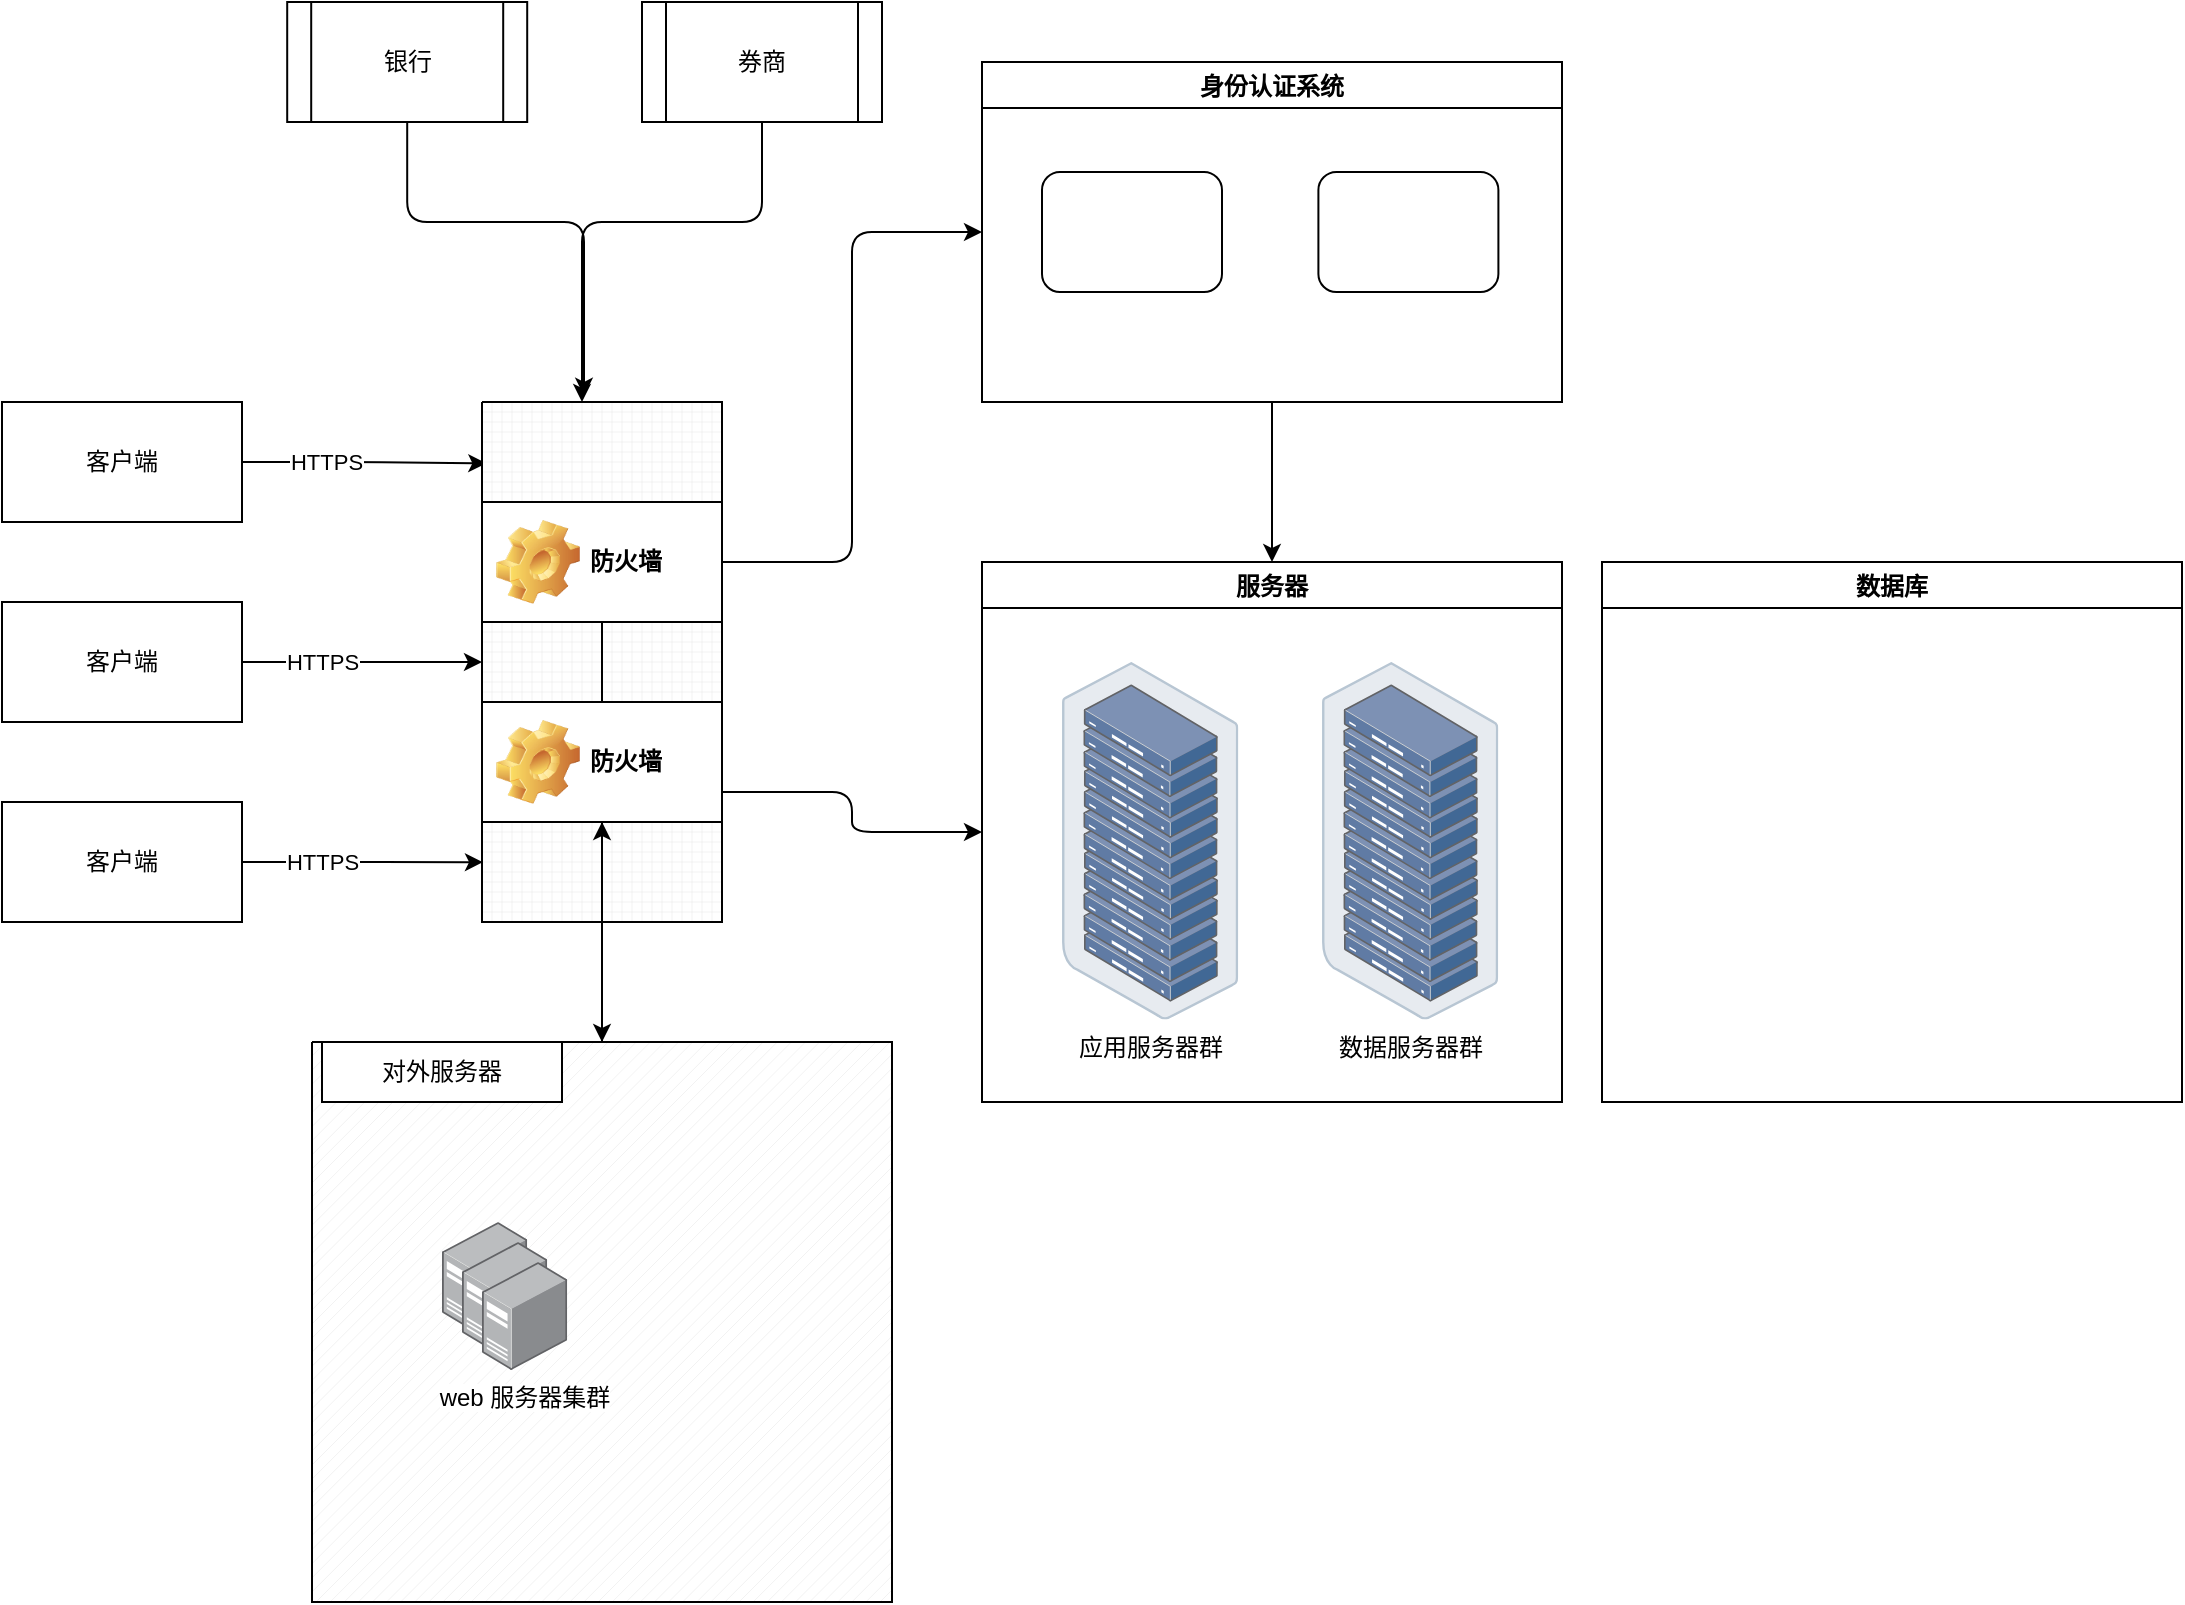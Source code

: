 <mxfile version="14.8.1" type="github">
  <diagram id="QIlp3M_2a8eWJPPPdtfJ" name="Page-1">
    <mxGraphModel dx="2066" dy="2013" grid="1" gridSize="10" guides="1" tooltips="1" connect="1" arrows="1" fold="1" page="1" pageScale="1" pageWidth="1169" pageHeight="827" math="0" shadow="0">
      <root>
        <mxCell id="0" />
        <mxCell id="1" parent="0" />
        <mxCell id="gbrQ8Q_5RzyRVxIBIOyT-1" value="服务器" style="swimlane;" vertex="1" parent="1">
          <mxGeometry x="520" y="240" width="290" height="270" as="geometry">
            <mxRectangle x="490" y="260" width="90" height="23" as="alternateBounds" />
          </mxGeometry>
        </mxCell>
        <mxCell id="gbrQ8Q_5RzyRVxIBIOyT-27" value="应用服务器群" style="points=[];aspect=fixed;html=1;align=center;shadow=0;dashed=0;image;image=img/lib/allied_telesis/storage/Datacenter_Server_Rack.svg;rounded=0;sketch=0;" vertex="1" parent="gbrQ8Q_5RzyRVxIBIOyT-1">
          <mxGeometry x="40" y="50" width="88.2" height="178.8" as="geometry" />
        </mxCell>
        <mxCell id="gbrQ8Q_5RzyRVxIBIOyT-28" value="数据服务器群" style="points=[];aspect=fixed;html=1;align=center;shadow=0;dashed=0;image;image=img/lib/allied_telesis/storage/Datacenter_Server_Rack.svg;rounded=0;sketch=0;" vertex="1" parent="gbrQ8Q_5RzyRVxIBIOyT-1">
          <mxGeometry x="170" y="50" width="88.2" height="178.8" as="geometry" />
        </mxCell>
        <mxCell id="gbrQ8Q_5RzyRVxIBIOyT-18" style="edgeStyle=orthogonalEdgeStyle;curved=0;rounded=1;sketch=0;orthogonalLoop=1;jettySize=auto;html=1;entryX=0.018;entryY=0.118;entryDx=0;entryDy=0;entryPerimeter=0;" edge="1" parent="1" source="gbrQ8Q_5RzyRVxIBIOyT-2" target="gbrQ8Q_5RzyRVxIBIOyT-12">
          <mxGeometry relative="1" as="geometry" />
        </mxCell>
        <mxCell id="gbrQ8Q_5RzyRVxIBIOyT-44" value="HTTPS" style="edgeLabel;html=1;align=center;verticalAlign=middle;resizable=0;points=[];" vertex="1" connectable="0" parent="gbrQ8Q_5RzyRVxIBIOyT-18">
          <mxGeometry x="-0.314" relative="1" as="geometry">
            <mxPoint as="offset" />
          </mxGeometry>
        </mxCell>
        <mxCell id="gbrQ8Q_5RzyRVxIBIOyT-2" value="客户端" style="rounded=0;whiteSpace=wrap;html=1;sketch=0;" vertex="1" parent="1">
          <mxGeometry x="30" y="160" width="120" height="60" as="geometry" />
        </mxCell>
        <mxCell id="gbrQ8Q_5RzyRVxIBIOyT-17" style="edgeStyle=orthogonalEdgeStyle;curved=0;rounded=1;sketch=0;orthogonalLoop=1;jettySize=auto;html=1;entryX=0.004;entryY=0.885;entryDx=0;entryDy=0;entryPerimeter=0;" edge="1" parent="1" source="gbrQ8Q_5RzyRVxIBIOyT-4" target="gbrQ8Q_5RzyRVxIBIOyT-12">
          <mxGeometry relative="1" as="geometry" />
        </mxCell>
        <mxCell id="gbrQ8Q_5RzyRVxIBIOyT-4" value="客户端" style="rounded=0;whiteSpace=wrap;html=1;sketch=0;" vertex="1" parent="1">
          <mxGeometry x="30" y="360" width="120" height="60" as="geometry" />
        </mxCell>
        <mxCell id="gbrQ8Q_5RzyRVxIBIOyT-16" style="edgeStyle=orthogonalEdgeStyle;curved=0;rounded=1;sketch=0;orthogonalLoop=1;jettySize=auto;html=1;" edge="1" parent="1" source="gbrQ8Q_5RzyRVxIBIOyT-5">
          <mxGeometry relative="1" as="geometry">
            <mxPoint x="270" y="290" as="targetPoint" />
          </mxGeometry>
        </mxCell>
        <mxCell id="gbrQ8Q_5RzyRVxIBIOyT-5" value="客户端" style="rounded=0;whiteSpace=wrap;html=1;sketch=0;" vertex="1" parent="1">
          <mxGeometry x="30" y="260" width="120" height="60" as="geometry" />
        </mxCell>
        <mxCell id="gbrQ8Q_5RzyRVxIBIOyT-35" style="edgeStyle=orthogonalEdgeStyle;curved=0;rounded=1;sketch=0;orthogonalLoop=1;jettySize=auto;html=1;entryX=0.5;entryY=0;entryDx=0;entryDy=0;" edge="1" parent="1" source="gbrQ8Q_5RzyRVxIBIOyT-6" target="gbrQ8Q_5RzyRVxIBIOyT-1">
          <mxGeometry relative="1" as="geometry" />
        </mxCell>
        <mxCell id="gbrQ8Q_5RzyRVxIBIOyT-6" value="身份认证系统" style="swimlane;rounded=0;sketch=0;" vertex="1" parent="1">
          <mxGeometry x="520" y="-10" width="290" height="170" as="geometry" />
        </mxCell>
        <mxCell id="gbrQ8Q_5RzyRVxIBIOyT-37" value="" style="rounded=1;whiteSpace=wrap;html=1;sketch=0;" vertex="1" parent="gbrQ8Q_5RzyRVxIBIOyT-6">
          <mxGeometry x="30" y="55" width="90" height="60" as="geometry" />
        </mxCell>
        <mxCell id="gbrQ8Q_5RzyRVxIBIOyT-38" value="" style="rounded=1;whiteSpace=wrap;html=1;sketch=0;" vertex="1" parent="gbrQ8Q_5RzyRVxIBIOyT-6">
          <mxGeometry x="168.2" y="55" width="90" height="60" as="geometry" />
        </mxCell>
        <mxCell id="gbrQ8Q_5RzyRVxIBIOyT-12" value="" style="verticalLabelPosition=bottom;verticalAlign=top;html=1;shape=mxgraph.basic.patternFillRect;fillStyle=grid;step=5;fillStrokeWidth=0.2;fillStrokeColor=#dddddd;rounded=0;sketch=0;" vertex="1" parent="1">
          <mxGeometry x="270" y="160" width="120" height="260" as="geometry" />
        </mxCell>
        <mxCell id="gbrQ8Q_5RzyRVxIBIOyT-32" style="edgeStyle=orthogonalEdgeStyle;curved=0;rounded=1;sketch=0;orthogonalLoop=1;jettySize=auto;html=1;entryX=0.5;entryY=0;entryDx=0;entryDy=0;entryPerimeter=0;" edge="1" parent="1" source="gbrQ8Q_5RzyRVxIBIOyT-19" target="gbrQ8Q_5RzyRVxIBIOyT-22">
          <mxGeometry relative="1" as="geometry" />
        </mxCell>
        <mxCell id="gbrQ8Q_5RzyRVxIBIOyT-33" style="edgeStyle=orthogonalEdgeStyle;curved=0;rounded=1;sketch=0;orthogonalLoop=1;jettySize=auto;html=1;entryX=0;entryY=0.5;entryDx=0;entryDy=0;exitX=1;exitY=0.75;exitDx=0;exitDy=0;exitPerimeter=0;" edge="1" parent="1" source="gbrQ8Q_5RzyRVxIBIOyT-12" target="gbrQ8Q_5RzyRVxIBIOyT-1">
          <mxGeometry relative="1" as="geometry" />
        </mxCell>
        <mxCell id="gbrQ8Q_5RzyRVxIBIOyT-34" style="edgeStyle=orthogonalEdgeStyle;curved=0;rounded=1;sketch=0;orthogonalLoop=1;jettySize=auto;html=1;entryX=0;entryY=0.5;entryDx=0;entryDy=0;" edge="1" parent="1" source="gbrQ8Q_5RzyRVxIBIOyT-19" target="gbrQ8Q_5RzyRVxIBIOyT-6">
          <mxGeometry relative="1" as="geometry" />
        </mxCell>
        <mxCell id="gbrQ8Q_5RzyRVxIBIOyT-19" value="防火墙" style="label;whiteSpace=wrap;html=1;image=img/clipart/Gear_128x128.png;rounded=0;sketch=0;" vertex="1" parent="1">
          <mxGeometry x="270" y="210" width="120" height="60" as="geometry" />
        </mxCell>
        <mxCell id="gbrQ8Q_5RzyRVxIBIOyT-20" value="防火墙" style="label;whiteSpace=wrap;html=1;image=img/clipart/Gear_128x128.png;rounded=0;sketch=0;" vertex="1" parent="1">
          <mxGeometry x="270" y="310" width="120" height="60" as="geometry" />
        </mxCell>
        <mxCell id="gbrQ8Q_5RzyRVxIBIOyT-31" value="" style="edgeStyle=orthogonalEdgeStyle;curved=0;rounded=1;sketch=0;orthogonalLoop=1;jettySize=auto;html=1;" edge="1" parent="1" source="gbrQ8Q_5RzyRVxIBIOyT-22" target="gbrQ8Q_5RzyRVxIBIOyT-20">
          <mxGeometry relative="1" as="geometry" />
        </mxCell>
        <mxCell id="gbrQ8Q_5RzyRVxIBIOyT-22" value="" style="verticalLabelPosition=bottom;verticalAlign=top;html=1;shape=mxgraph.basic.patternFillRect;fillStyle=diag;step=5;fillStrokeWidth=0.2;fillStrokeColor=#dddddd;rounded=0;sketch=0;" vertex="1" parent="1">
          <mxGeometry x="185" y="480" width="290" height="280" as="geometry" />
        </mxCell>
        <mxCell id="gbrQ8Q_5RzyRVxIBIOyT-23" value="对外服务器" style="rounded=0;whiteSpace=wrap;html=1;sketch=0;" vertex="1" parent="1">
          <mxGeometry x="190" y="480" width="120" height="30" as="geometry" />
        </mxCell>
        <mxCell id="gbrQ8Q_5RzyRVxIBIOyT-24" value="" style="points=[];aspect=fixed;html=1;align=center;shadow=0;dashed=0;image;image=img/lib/allied_telesis/computer_and_terminals/Server_Desktop.svg;rounded=0;sketch=0;" vertex="1" parent="1">
          <mxGeometry x="250" y="570" width="42.6" height="54" as="geometry" />
        </mxCell>
        <mxCell id="gbrQ8Q_5RzyRVxIBIOyT-25" value="" style="points=[];aspect=fixed;html=1;align=center;shadow=0;dashed=0;image;image=img/lib/allied_telesis/computer_and_terminals/Server_Desktop.svg;rounded=0;sketch=0;" vertex="1" parent="1">
          <mxGeometry x="260" y="580" width="42.6" height="54" as="geometry" />
        </mxCell>
        <mxCell id="gbrQ8Q_5RzyRVxIBIOyT-26" value="web 服务器集群" style="points=[];aspect=fixed;html=1;align=center;shadow=0;dashed=0;image;image=img/lib/allied_telesis/computer_and_terminals/Server_Desktop.svg;rounded=0;sketch=0;" vertex="1" parent="1">
          <mxGeometry x="270" y="590" width="42.6" height="54" as="geometry" />
        </mxCell>
        <mxCell id="gbrQ8Q_5RzyRVxIBIOyT-42" style="edgeStyle=orthogonalEdgeStyle;curved=0;rounded=1;sketch=0;orthogonalLoop=1;jettySize=auto;html=1;entryX=0.425;entryY=-0.012;entryDx=0;entryDy=0;entryPerimeter=0;" edge="1" parent="1" source="gbrQ8Q_5RzyRVxIBIOyT-40" target="gbrQ8Q_5RzyRVxIBIOyT-12">
          <mxGeometry relative="1" as="geometry">
            <Array as="points">
              <mxPoint x="233" y="70" />
              <mxPoint x="321" y="70" />
            </Array>
          </mxGeometry>
        </mxCell>
        <mxCell id="gbrQ8Q_5RzyRVxIBIOyT-40" value="银行" style="shape=process;whiteSpace=wrap;html=1;backgroundOutline=1;rounded=0;sketch=0;" vertex="1" parent="1">
          <mxGeometry x="172.6" y="-40" width="120" height="60" as="geometry" />
        </mxCell>
        <mxCell id="gbrQ8Q_5RzyRVxIBIOyT-43" style="edgeStyle=orthogonalEdgeStyle;curved=0;rounded=1;sketch=0;orthogonalLoop=1;jettySize=auto;html=1;" edge="1" parent="1" source="gbrQ8Q_5RzyRVxIBIOyT-41">
          <mxGeometry relative="1" as="geometry">
            <mxPoint x="320" y="160" as="targetPoint" />
            <Array as="points">
              <mxPoint x="410" y="70" />
              <mxPoint x="320" y="70" />
            </Array>
          </mxGeometry>
        </mxCell>
        <mxCell id="gbrQ8Q_5RzyRVxIBIOyT-41" value="券商" style="shape=process;whiteSpace=wrap;html=1;backgroundOutline=1;rounded=0;sketch=0;" vertex="1" parent="1">
          <mxGeometry x="350" y="-40" width="120" height="60" as="geometry" />
        </mxCell>
        <mxCell id="gbrQ8Q_5RzyRVxIBIOyT-45" value="HTTPS" style="edgeLabel;html=1;align=center;verticalAlign=middle;resizable=0;points=[];" vertex="1" connectable="0" parent="1">
          <mxGeometry x="190" y="290" as="geometry" />
        </mxCell>
        <mxCell id="gbrQ8Q_5RzyRVxIBIOyT-46" value="HTTPS" style="edgeLabel;html=1;align=center;verticalAlign=middle;resizable=0;points=[];" vertex="1" connectable="0" parent="1">
          <mxGeometry x="190" y="390" as="geometry" />
        </mxCell>
        <mxCell id="gbrQ8Q_5RzyRVxIBIOyT-47" value="数据库" style="swimlane;" vertex="1" parent="1">
          <mxGeometry x="830" y="240" width="290" height="270" as="geometry">
            <mxRectangle x="490" y="260" width="90" height="23" as="alternateBounds" />
          </mxGeometry>
        </mxCell>
      </root>
    </mxGraphModel>
  </diagram>
</mxfile>

